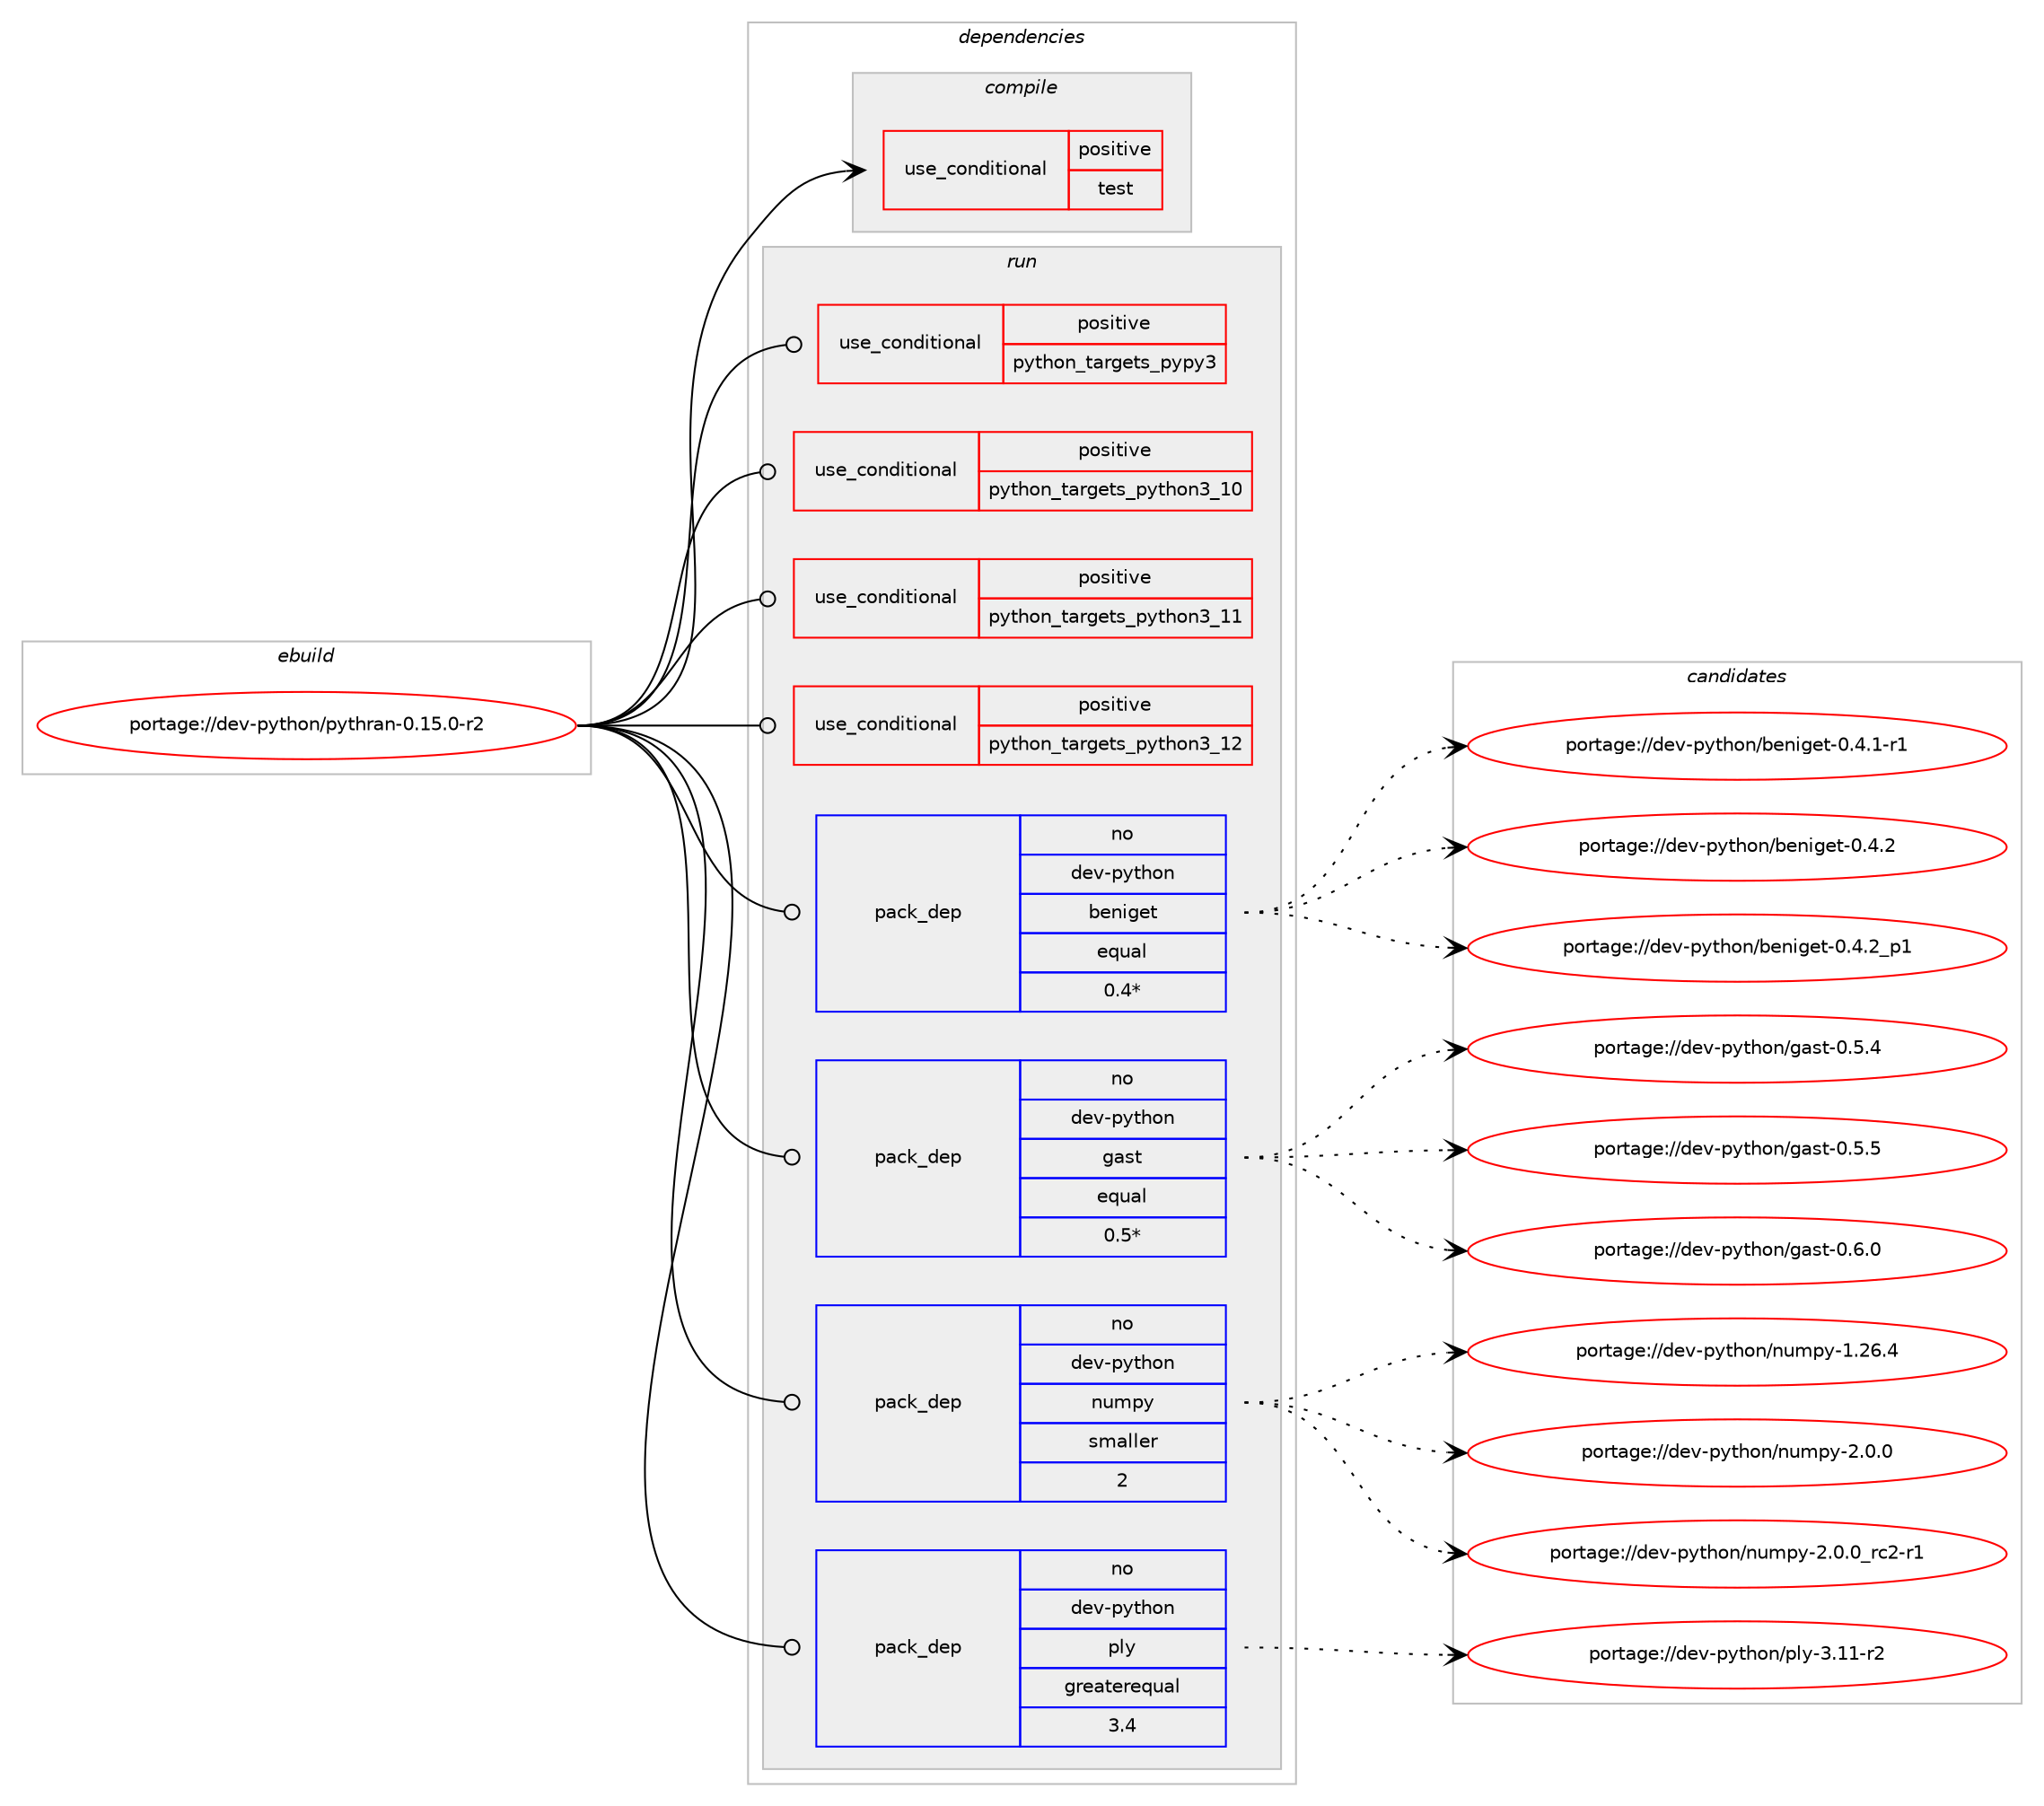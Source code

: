 digraph prolog {

# *************
# Graph options
# *************

newrank=true;
concentrate=true;
compound=true;
graph [rankdir=LR,fontname=Helvetica,fontsize=10,ranksep=1.5];#, ranksep=2.5, nodesep=0.2];
edge  [arrowhead=vee];
node  [fontname=Helvetica,fontsize=10];

# **********
# The ebuild
# **********

subgraph cluster_leftcol {
color=gray;
rank=same;
label=<<i>ebuild</i>>;
id [label="portage://dev-python/pythran-0.15.0-r2", color=red, width=4, href="../dev-python/pythran-0.15.0-r2.svg"];
}

# ****************
# The dependencies
# ****************

subgraph cluster_midcol {
color=gray;
label=<<i>dependencies</i>>;
subgraph cluster_compile {
fillcolor="#eeeeee";
style=filled;
label=<<i>compile</i>>;
subgraph cond37230 {
dependency80608 [label=<<TABLE BORDER="0" CELLBORDER="1" CELLSPACING="0" CELLPADDING="4"><TR><TD ROWSPAN="3" CELLPADDING="10">use_conditional</TD></TR><TR><TD>positive</TD></TR><TR><TD>test</TD></TR></TABLE>>, shape=none, color=red];
# *** BEGIN UNKNOWN DEPENDENCY TYPE (TODO) ***
# dependency80608 -> package_dependency(portage://dev-python/pythran-0.15.0-r2,install,no,dev-libs,boost,none,[,,],[],[])
# *** END UNKNOWN DEPENDENCY TYPE (TODO) ***

# *** BEGIN UNKNOWN DEPENDENCY TYPE (TODO) ***
# dependency80608 -> package_dependency(portage://dev-python/pythran-0.15.0-r2,install,no,dev-cpp,xsimd,none,[,,],[],[])
# *** END UNKNOWN DEPENDENCY TYPE (TODO) ***

}
id:e -> dependency80608:w [weight=20,style="solid",arrowhead="vee"];
}
subgraph cluster_compileandrun {
fillcolor="#eeeeee";
style=filled;
label=<<i>compile and run</i>>;
}
subgraph cluster_run {
fillcolor="#eeeeee";
style=filled;
label=<<i>run</i>>;
subgraph cond37231 {
dependency80609 [label=<<TABLE BORDER="0" CELLBORDER="1" CELLSPACING="0" CELLPADDING="4"><TR><TD ROWSPAN="3" CELLPADDING="10">use_conditional</TD></TR><TR><TD>positive</TD></TR><TR><TD>python_targets_pypy3</TD></TR></TABLE>>, shape=none, color=red];
# *** BEGIN UNKNOWN DEPENDENCY TYPE (TODO) ***
# dependency80609 -> package_dependency(portage://dev-python/pythran-0.15.0-r2,run,no,dev-python,pypy3,none,[,,],any_same_slot,[])
# *** END UNKNOWN DEPENDENCY TYPE (TODO) ***

}
id:e -> dependency80609:w [weight=20,style="solid",arrowhead="odot"];
subgraph cond37232 {
dependency80610 [label=<<TABLE BORDER="0" CELLBORDER="1" CELLSPACING="0" CELLPADDING="4"><TR><TD ROWSPAN="3" CELLPADDING="10">use_conditional</TD></TR><TR><TD>positive</TD></TR><TR><TD>python_targets_python3_10</TD></TR></TABLE>>, shape=none, color=red];
# *** BEGIN UNKNOWN DEPENDENCY TYPE (TODO) ***
# dependency80610 -> package_dependency(portage://dev-python/pythran-0.15.0-r2,run,no,dev-lang,python,none,[,,],[slot(3.10)],[])
# *** END UNKNOWN DEPENDENCY TYPE (TODO) ***

}
id:e -> dependency80610:w [weight=20,style="solid",arrowhead="odot"];
subgraph cond37233 {
dependency80611 [label=<<TABLE BORDER="0" CELLBORDER="1" CELLSPACING="0" CELLPADDING="4"><TR><TD ROWSPAN="3" CELLPADDING="10">use_conditional</TD></TR><TR><TD>positive</TD></TR><TR><TD>python_targets_python3_11</TD></TR></TABLE>>, shape=none, color=red];
# *** BEGIN UNKNOWN DEPENDENCY TYPE (TODO) ***
# dependency80611 -> package_dependency(portage://dev-python/pythran-0.15.0-r2,run,no,dev-lang,python,none,[,,],[slot(3.11)],[])
# *** END UNKNOWN DEPENDENCY TYPE (TODO) ***

}
id:e -> dependency80611:w [weight=20,style="solid",arrowhead="odot"];
subgraph cond37234 {
dependency80612 [label=<<TABLE BORDER="0" CELLBORDER="1" CELLSPACING="0" CELLPADDING="4"><TR><TD ROWSPAN="3" CELLPADDING="10">use_conditional</TD></TR><TR><TD>positive</TD></TR><TR><TD>python_targets_python3_12</TD></TR></TABLE>>, shape=none, color=red];
# *** BEGIN UNKNOWN DEPENDENCY TYPE (TODO) ***
# dependency80612 -> package_dependency(portage://dev-python/pythran-0.15.0-r2,run,no,dev-lang,python,none,[,,],[slot(3.12)],[])
# *** END UNKNOWN DEPENDENCY TYPE (TODO) ***

}
id:e -> dependency80612:w [weight=20,style="solid",arrowhead="odot"];
# *** BEGIN UNKNOWN DEPENDENCY TYPE (TODO) ***
# id -> package_dependency(portage://dev-python/pythran-0.15.0-r2,run,no,dev-cpp,xsimd,none,[,,],[],[])
# *** END UNKNOWN DEPENDENCY TYPE (TODO) ***

# *** BEGIN UNKNOWN DEPENDENCY TYPE (TODO) ***
# id -> package_dependency(portage://dev-python/pythran-0.15.0-r2,run,no,dev-libs,boost,none,[,,],[],[])
# *** END UNKNOWN DEPENDENCY TYPE (TODO) ***

subgraph pack42141 {
dependency80613 [label=<<TABLE BORDER="0" CELLBORDER="1" CELLSPACING="0" CELLPADDING="4" WIDTH="220"><TR><TD ROWSPAN="6" CELLPADDING="30">pack_dep</TD></TR><TR><TD WIDTH="110">no</TD></TR><TR><TD>dev-python</TD></TR><TR><TD>beniget</TD></TR><TR><TD>equal</TD></TR><TR><TD>0.4*</TD></TR></TABLE>>, shape=none, color=blue];
}
id:e -> dependency80613:w [weight=20,style="solid",arrowhead="odot"];
subgraph pack42142 {
dependency80614 [label=<<TABLE BORDER="0" CELLBORDER="1" CELLSPACING="0" CELLPADDING="4" WIDTH="220"><TR><TD ROWSPAN="6" CELLPADDING="30">pack_dep</TD></TR><TR><TD WIDTH="110">no</TD></TR><TR><TD>dev-python</TD></TR><TR><TD>gast</TD></TR><TR><TD>equal</TD></TR><TR><TD>0.5*</TD></TR></TABLE>>, shape=none, color=blue];
}
id:e -> dependency80614:w [weight=20,style="solid",arrowhead="odot"];
subgraph pack42143 {
dependency80615 [label=<<TABLE BORDER="0" CELLBORDER="1" CELLSPACING="0" CELLPADDING="4" WIDTH="220"><TR><TD ROWSPAN="6" CELLPADDING="30">pack_dep</TD></TR><TR><TD WIDTH="110">no</TD></TR><TR><TD>dev-python</TD></TR><TR><TD>numpy</TD></TR><TR><TD>smaller</TD></TR><TR><TD>2</TD></TR></TABLE>>, shape=none, color=blue];
}
id:e -> dependency80615:w [weight=20,style="solid",arrowhead="odot"];
subgraph pack42144 {
dependency80616 [label=<<TABLE BORDER="0" CELLBORDER="1" CELLSPACING="0" CELLPADDING="4" WIDTH="220"><TR><TD ROWSPAN="6" CELLPADDING="30">pack_dep</TD></TR><TR><TD WIDTH="110">no</TD></TR><TR><TD>dev-python</TD></TR><TR><TD>ply</TD></TR><TR><TD>greaterequal</TD></TR><TR><TD>3.4</TD></TR></TABLE>>, shape=none, color=blue];
}
id:e -> dependency80616:w [weight=20,style="solid",arrowhead="odot"];
# *** BEGIN UNKNOWN DEPENDENCY TYPE (TODO) ***
# id -> package_dependency(portage://dev-python/pythran-0.15.0-r2,run,no,dev-python,setuptools,none,[,,],[],[use(optenable(python_targets_pypy3),negative),use(optenable(python_targets_python3_10),negative),use(optenable(python_targets_python3_11),negative),use(optenable(python_targets_python3_12),negative)])
# *** END UNKNOWN DEPENDENCY TYPE (TODO) ***

}
}

# **************
# The candidates
# **************

subgraph cluster_choices {
rank=same;
color=gray;
label=<<i>candidates</i>>;

subgraph choice42141 {
color=black;
nodesep=1;
choice1001011184511212111610411111047981011101051031011164548465246494511449 [label="portage://dev-python/beniget-0.4.1-r1", color=red, width=4,href="../dev-python/beniget-0.4.1-r1.svg"];
choice100101118451121211161041111104798101110105103101116454846524650 [label="portage://dev-python/beniget-0.4.2", color=red, width=4,href="../dev-python/beniget-0.4.2.svg"];
choice1001011184511212111610411111047981011101051031011164548465246509511249 [label="portage://dev-python/beniget-0.4.2_p1", color=red, width=4,href="../dev-python/beniget-0.4.2_p1.svg"];
dependency80613:e -> choice1001011184511212111610411111047981011101051031011164548465246494511449:w [style=dotted,weight="100"];
dependency80613:e -> choice100101118451121211161041111104798101110105103101116454846524650:w [style=dotted,weight="100"];
dependency80613:e -> choice1001011184511212111610411111047981011101051031011164548465246509511249:w [style=dotted,weight="100"];
}
subgraph choice42142 {
color=black;
nodesep=1;
choice100101118451121211161041111104710397115116454846534652 [label="portage://dev-python/gast-0.5.4", color=red, width=4,href="../dev-python/gast-0.5.4.svg"];
choice100101118451121211161041111104710397115116454846534653 [label="portage://dev-python/gast-0.5.5", color=red, width=4,href="../dev-python/gast-0.5.5.svg"];
choice100101118451121211161041111104710397115116454846544648 [label="portage://dev-python/gast-0.6.0", color=red, width=4,href="../dev-python/gast-0.6.0.svg"];
dependency80614:e -> choice100101118451121211161041111104710397115116454846534652:w [style=dotted,weight="100"];
dependency80614:e -> choice100101118451121211161041111104710397115116454846534653:w [style=dotted,weight="100"];
dependency80614:e -> choice100101118451121211161041111104710397115116454846544648:w [style=dotted,weight="100"];
}
subgraph choice42143 {
color=black;
nodesep=1;
choice100101118451121211161041111104711011710911212145494650544652 [label="portage://dev-python/numpy-1.26.4", color=red, width=4,href="../dev-python/numpy-1.26.4.svg"];
choice1001011184511212111610411111047110117109112121455046484648 [label="portage://dev-python/numpy-2.0.0", color=red, width=4,href="../dev-python/numpy-2.0.0.svg"];
choice10010111845112121116104111110471101171091121214550464846489511499504511449 [label="portage://dev-python/numpy-2.0.0_rc2-r1", color=red, width=4,href="../dev-python/numpy-2.0.0_rc2-r1.svg"];
dependency80615:e -> choice100101118451121211161041111104711011710911212145494650544652:w [style=dotted,weight="100"];
dependency80615:e -> choice1001011184511212111610411111047110117109112121455046484648:w [style=dotted,weight="100"];
dependency80615:e -> choice10010111845112121116104111110471101171091121214550464846489511499504511449:w [style=dotted,weight="100"];
}
subgraph choice42144 {
color=black;
nodesep=1;
choice100101118451121211161041111104711210812145514649494511450 [label="portage://dev-python/ply-3.11-r2", color=red, width=4,href="../dev-python/ply-3.11-r2.svg"];
dependency80616:e -> choice100101118451121211161041111104711210812145514649494511450:w [style=dotted,weight="100"];
}
}

}
